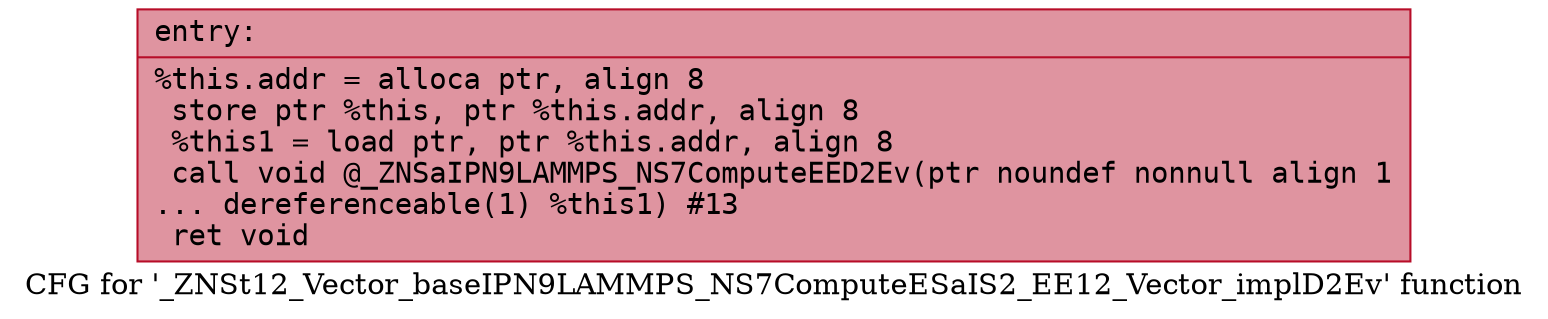 digraph "CFG for '_ZNSt12_Vector_baseIPN9LAMMPS_NS7ComputeESaIS2_EE12_Vector_implD2Ev' function" {
	label="CFG for '_ZNSt12_Vector_baseIPN9LAMMPS_NS7ComputeESaIS2_EE12_Vector_implD2Ev' function";

	Node0x561f1647b780 [shape=record,color="#b70d28ff", style=filled, fillcolor="#b70d2870" fontname="Courier",label="{entry:\l|  %this.addr = alloca ptr, align 8\l  store ptr %this, ptr %this.addr, align 8\l  %this1 = load ptr, ptr %this.addr, align 8\l  call void @_ZNSaIPN9LAMMPS_NS7ComputeEED2Ev(ptr noundef nonnull align 1\l... dereferenceable(1) %this1) #13\l  ret void\l}"];
}
